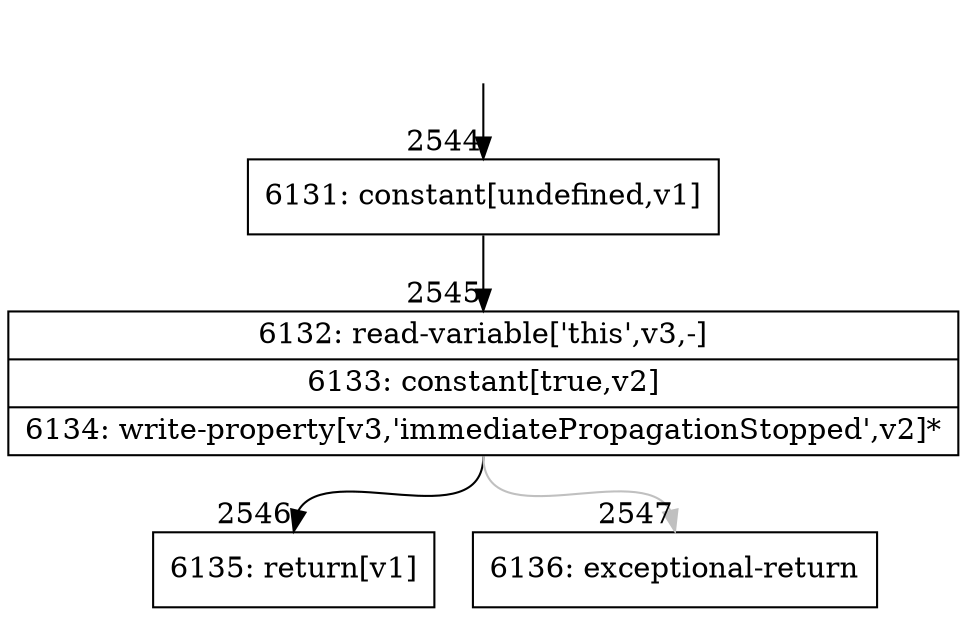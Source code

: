 digraph {
rankdir="TD"
BB_entry202[shape=none,label=""];
BB_entry202 -> BB2544 [tailport=s, headport=n, headlabel="    2544"]
BB2544 [shape=record label="{6131: constant[undefined,v1]}" ] 
BB2544 -> BB2545 [tailport=s, headport=n, headlabel="      2545"]
BB2545 [shape=record label="{6132: read-variable['this',v3,-]|6133: constant[true,v2]|6134: write-property[v3,'immediatePropagationStopped',v2]*}" ] 
BB2545 -> BB2546 [tailport=s, headport=n, headlabel="      2546"]
BB2545 -> BB2547 [tailport=s, headport=n, color=gray, headlabel="      2547"]
BB2546 [shape=record label="{6135: return[v1]}" ] 
BB2547 [shape=record label="{6136: exceptional-return}" ] 
//#$~ 3480
}
